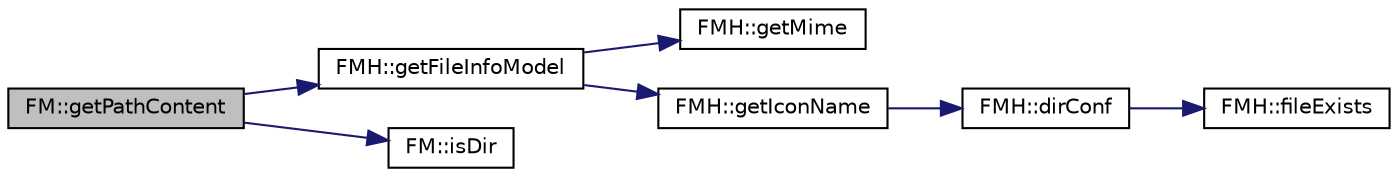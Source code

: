 digraph "FM::getPathContent"
{
 // INTERACTIVE_SVG=YES
 // LATEX_PDF_SIZE
  edge [fontname="Helvetica",fontsize="10",labelfontname="Helvetica",labelfontsize="10"];
  node [fontname="Helvetica",fontsize="10",shape=record];
  rankdir="LR";
  Node305 [label="FM::getPathContent",height=0.2,width=0.4,color="black", fillcolor="grey75", style="filled", fontcolor="black",tooltip=" "];
  Node305 -> Node306 [color="midnightblue",fontsize="10",style="solid",fontname="Helvetica"];
  Node306 [label="FMH::getFileInfoModel",height=0.2,width=0.4,color="black", fillcolor="white", style="filled",URL="$namespace_f_m_h.html#ac748bdab6e71b54b5817eee0ab5f63ed",tooltip=" "];
  Node306 -> Node307 [color="midnightblue",fontsize="10",style="solid",fontname="Helvetica"];
  Node307 [label="FMH::getMime",height=0.2,width=0.4,color="black", fillcolor="white", style="filled",URL="$namespace_f_m_h.html#ae5ec7c16319a70d5e440e697c1f77302",tooltip=" "];
  Node306 -> Node308 [color="midnightblue",fontsize="10",style="solid",fontname="Helvetica"];
  Node308 [label="FMH::getIconName",height=0.2,width=0.4,color="black", fillcolor="white", style="filled",URL="$namespace_f_m_h.html#ab081b4a8e2faedbe025f94fa44113bac",tooltip=" "];
  Node308 -> Node309 [color="midnightblue",fontsize="10",style="solid",fontname="Helvetica"];
  Node309 [label="FMH::dirConf",height=0.2,width=0.4,color="black", fillcolor="white", style="filled",URL="$namespace_f_m_h.html#a1b405335d77e0369742dde8540bc7add",tooltip=" "];
  Node309 -> Node310 [color="midnightblue",fontsize="10",style="solid",fontname="Helvetica"];
  Node310 [label="FMH::fileExists",height=0.2,width=0.4,color="black", fillcolor="white", style="filled",URL="$namespace_f_m_h.html#a96fb85b0283389ba71e8a20daeab400f",tooltip=" "];
  Node305 -> Node311 [color="midnightblue",fontsize="10",style="solid",fontname="Helvetica"];
  Node311 [label="FM::isDir",height=0.2,width=0.4,color="black", fillcolor="white", style="filled",URL="$class_f_m.html#a8d97fbe1844512d305cf49631e242502",tooltip=" "];
}
